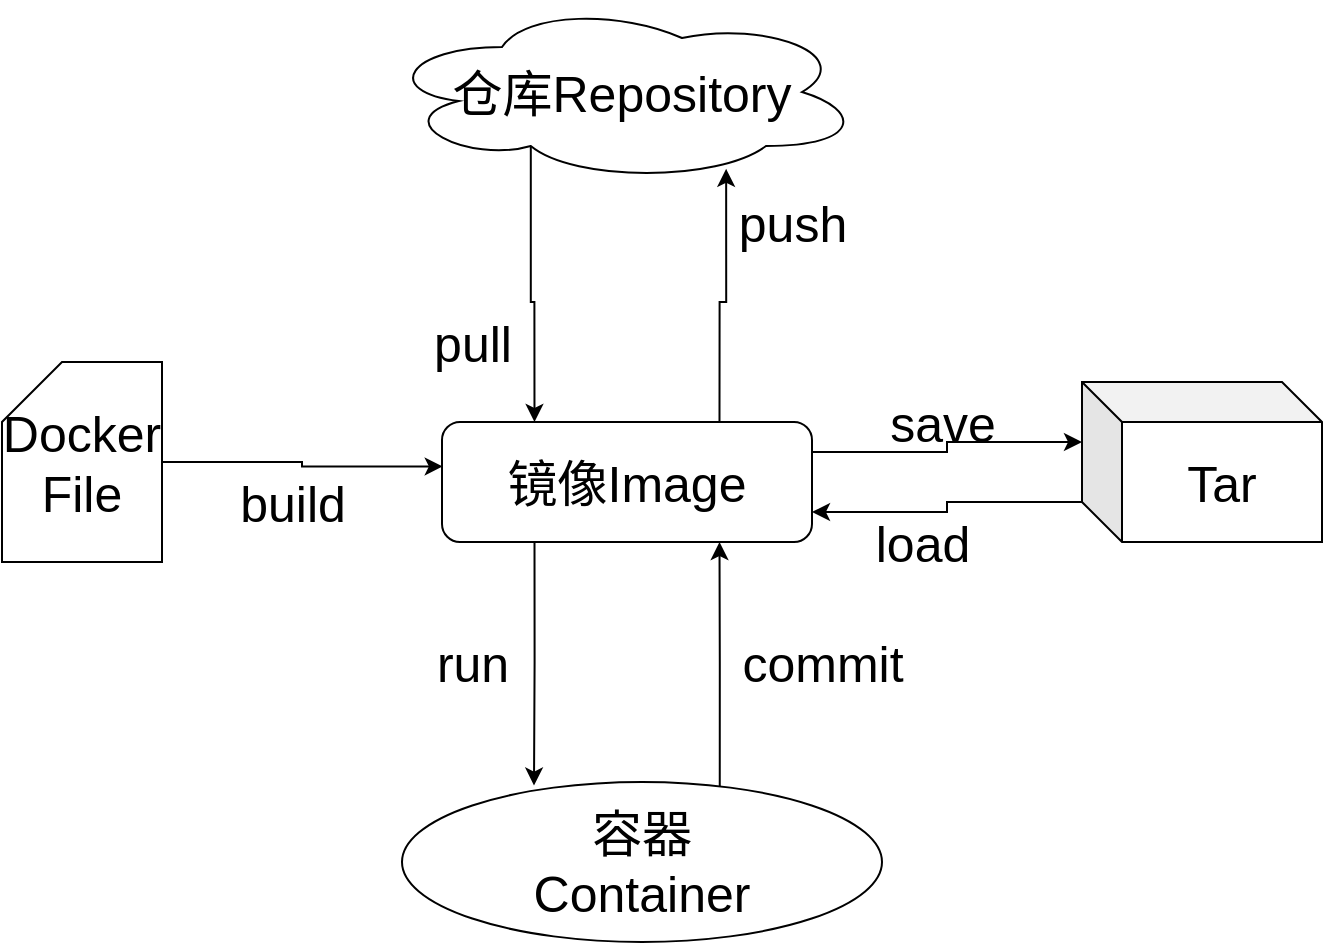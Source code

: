 <mxfile version="17.2.4" type="device"><diagram id="NUoOcXvKayL6ybiVE3Ey" name="第 1 页"><mxGraphModel dx="1038" dy="660" grid="1" gridSize="10" guides="1" tooltips="1" connect="1" arrows="1" fold="1" page="1" pageScale="1" pageWidth="827" pageHeight="1169" math="0" shadow="0"><root><mxCell id="0"/><mxCell id="1" parent="0"/><mxCell id="BfRcILqs1m_0GyJrlrBd-10" style="edgeStyle=orthogonalEdgeStyle;rounded=0;orthogonalLoop=1;jettySize=auto;html=1;exitX=0.75;exitY=0;exitDx=0;exitDy=0;entryX=0.717;entryY=0.927;entryDx=0;entryDy=0;entryPerimeter=0;fontSize=25;" edge="1" parent="1" source="BfRcILqs1m_0GyJrlrBd-1" target="BfRcILqs1m_0GyJrlrBd-3"><mxGeometry relative="1" as="geometry"/></mxCell><mxCell id="BfRcILqs1m_0GyJrlrBd-17" style="edgeStyle=orthogonalEdgeStyle;rounded=0;orthogonalLoop=1;jettySize=auto;html=1;exitX=1;exitY=0.25;exitDx=0;exitDy=0;entryX=0;entryY=0;entryDx=0;entryDy=30;entryPerimeter=0;fontSize=25;" edge="1" parent="1" source="BfRcILqs1m_0GyJrlrBd-1" target="BfRcILqs1m_0GyJrlrBd-15"><mxGeometry relative="1" as="geometry"/></mxCell><mxCell id="BfRcILqs1m_0GyJrlrBd-24" style="edgeStyle=orthogonalEdgeStyle;rounded=0;orthogonalLoop=1;jettySize=auto;html=1;exitX=0.25;exitY=1;exitDx=0;exitDy=0;entryX=0.275;entryY=0.022;entryDx=0;entryDy=0;entryPerimeter=0;fontSize=25;" edge="1" parent="1" source="BfRcILqs1m_0GyJrlrBd-1" target="BfRcILqs1m_0GyJrlrBd-22"><mxGeometry relative="1" as="geometry"/></mxCell><mxCell id="BfRcILqs1m_0GyJrlrBd-1" value="&lt;font style=&quot;font-size: 25px&quot;&gt;镜像Image&lt;/font&gt;" style="rounded=1;whiteSpace=wrap;html=1;" vertex="1" parent="1"><mxGeometry x="300" y="270" width="185" height="60" as="geometry"/></mxCell><mxCell id="BfRcILqs1m_0GyJrlrBd-9" style="edgeStyle=orthogonalEdgeStyle;rounded=0;orthogonalLoop=1;jettySize=auto;html=1;exitX=0.31;exitY=0.8;exitDx=0;exitDy=0;exitPerimeter=0;entryX=0.25;entryY=0;entryDx=0;entryDy=0;fontSize=25;" edge="1" parent="1" source="BfRcILqs1m_0GyJrlrBd-3" target="BfRcILqs1m_0GyJrlrBd-1"><mxGeometry relative="1" as="geometry"/></mxCell><mxCell id="BfRcILqs1m_0GyJrlrBd-3" value="仓库Repository" style="ellipse;shape=cloud;whiteSpace=wrap;html=1;fontSize=25;" vertex="1" parent="1"><mxGeometry x="270" y="60" width="240" height="90" as="geometry"/></mxCell><mxCell id="BfRcILqs1m_0GyJrlrBd-4" value="pull" style="text;html=1;align=center;verticalAlign=middle;resizable=0;points=[];autosize=1;strokeColor=none;fillColor=none;fontSize=25;" vertex="1" parent="1"><mxGeometry x="290" y="210" width="50" height="40" as="geometry"/></mxCell><mxCell id="BfRcILqs1m_0GyJrlrBd-11" value="push" style="text;html=1;align=center;verticalAlign=middle;resizable=0;points=[];autosize=1;strokeColor=none;fillColor=none;fontSize=25;" vertex="1" parent="1"><mxGeometry x="440" y="150" width="70" height="40" as="geometry"/></mxCell><mxCell id="BfRcILqs1m_0GyJrlrBd-13" style="edgeStyle=orthogonalEdgeStyle;rounded=0;orthogonalLoop=1;jettySize=auto;html=1;exitX=1;exitY=0.5;exitDx=0;exitDy=0;exitPerimeter=0;entryX=0.002;entryY=0.37;entryDx=0;entryDy=0;entryPerimeter=0;fontSize=25;" edge="1" parent="1" source="BfRcILqs1m_0GyJrlrBd-12" target="BfRcILqs1m_0GyJrlrBd-1"><mxGeometry relative="1" as="geometry"/></mxCell><mxCell id="BfRcILqs1m_0GyJrlrBd-12" value="Docker File" style="shape=card;whiteSpace=wrap;html=1;fontSize=25;" vertex="1" parent="1"><mxGeometry x="80" y="240" width="80" height="100" as="geometry"/></mxCell><mxCell id="BfRcILqs1m_0GyJrlrBd-14" value="build" style="text;html=1;align=center;verticalAlign=middle;resizable=0;points=[];autosize=1;strokeColor=none;fillColor=none;fontSize=25;" vertex="1" parent="1"><mxGeometry x="190" y="290" width="70" height="40" as="geometry"/></mxCell><mxCell id="BfRcILqs1m_0GyJrlrBd-18" style="edgeStyle=orthogonalEdgeStyle;rounded=0;orthogonalLoop=1;jettySize=auto;html=1;exitX=0;exitY=0;exitDx=0;exitDy=60;exitPerimeter=0;entryX=1;entryY=0.75;entryDx=0;entryDy=0;fontSize=25;" edge="1" parent="1" source="BfRcILqs1m_0GyJrlrBd-15" target="BfRcILqs1m_0GyJrlrBd-1"><mxGeometry relative="1" as="geometry"/></mxCell><mxCell id="BfRcILqs1m_0GyJrlrBd-15" value="Tar" style="shape=cube;whiteSpace=wrap;html=1;boundedLbl=1;backgroundOutline=1;darkOpacity=0.05;darkOpacity2=0.1;fontSize=25;" vertex="1" parent="1"><mxGeometry x="620" y="250" width="120" height="80" as="geometry"/></mxCell><mxCell id="BfRcILqs1m_0GyJrlrBd-19" value="save" style="text;html=1;align=center;verticalAlign=middle;resizable=0;points=[];autosize=1;strokeColor=none;fillColor=none;fontSize=25;" vertex="1" parent="1"><mxGeometry x="515" y="250" width="70" height="40" as="geometry"/></mxCell><mxCell id="BfRcILqs1m_0GyJrlrBd-20" value="load" style="text;html=1;align=center;verticalAlign=middle;resizable=0;points=[];autosize=1;strokeColor=none;fillColor=none;fontSize=25;" vertex="1" parent="1"><mxGeometry x="510" y="310" width="60" height="40" as="geometry"/></mxCell><mxCell id="BfRcILqs1m_0GyJrlrBd-25" style="edgeStyle=orthogonalEdgeStyle;rounded=0;orthogonalLoop=1;jettySize=auto;html=1;entryX=0.75;entryY=1;entryDx=0;entryDy=0;fontSize=25;exitX=0.662;exitY=0.028;exitDx=0;exitDy=0;exitPerimeter=0;" edge="1" parent="1" source="BfRcILqs1m_0GyJrlrBd-22" target="BfRcILqs1m_0GyJrlrBd-1"><mxGeometry relative="1" as="geometry"/></mxCell><mxCell id="BfRcILqs1m_0GyJrlrBd-22" value="容器&lt;br&gt;Container" style="ellipse;whiteSpace=wrap;html=1;fontSize=25;" vertex="1" parent="1"><mxGeometry x="280" y="450" width="240" height="80" as="geometry"/></mxCell><mxCell id="BfRcILqs1m_0GyJrlrBd-26" value="run" style="text;html=1;align=center;verticalAlign=middle;resizable=0;points=[];autosize=1;strokeColor=none;fillColor=none;fontSize=25;" vertex="1" parent="1"><mxGeometry x="290" y="370" width="50" height="40" as="geometry"/></mxCell><mxCell id="BfRcILqs1m_0GyJrlrBd-27" value="commit" style="text;html=1;align=center;verticalAlign=middle;resizable=0;points=[];autosize=1;strokeColor=none;fillColor=none;fontSize=25;" vertex="1" parent="1"><mxGeometry x="440" y="370" width="100" height="40" as="geometry"/></mxCell></root></mxGraphModel></diagram></mxfile>